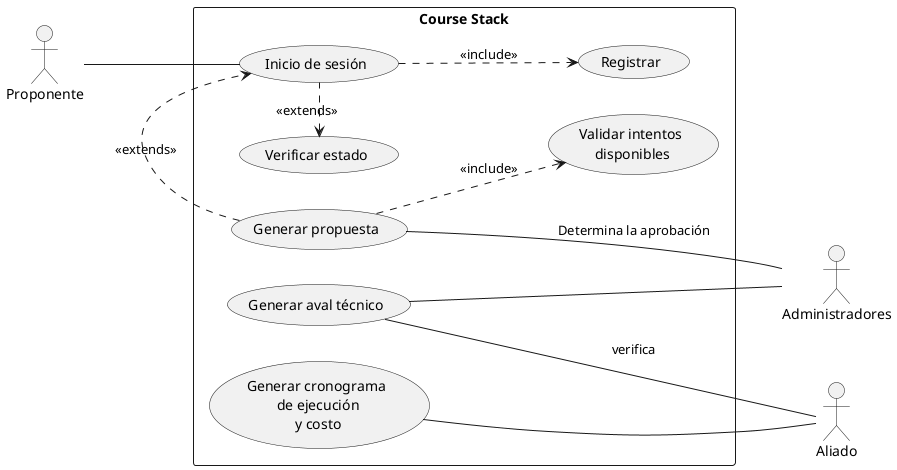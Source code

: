 @startuml UseCase
left to right direction
skinparam packageStyle rectangle
skinparam NoteBackgroundColor transparent
skinparam NoteBorderColor transparent
:Proponente: as proponente
:Administradores: as administrador
:Aliado: as aliado

rectangle "Course Stack"{
    (Inicio de sesión) as sesion
    (Registrar) as registrar
    (Generar propuesta) as GP
    (Verificar estado) as VE
    (Generar aval técnico) as GAT
    (Generar cronograma\n de ejecución\n y costo) as GCEC
    (Validar intentos\n disponibles) as VID
}

registrar <-u. sesion: <<include>>
GP .> sesion: <<extends>>
VID <-u. GP:<<include>>
VE <. sesion : <<extends>>

proponente -- sesion
aliado -u-- GCEC
administrador -u-- GAT
administrador -u--GP: Determina la aprobación
aliado -- GAT: verifica

@enduml